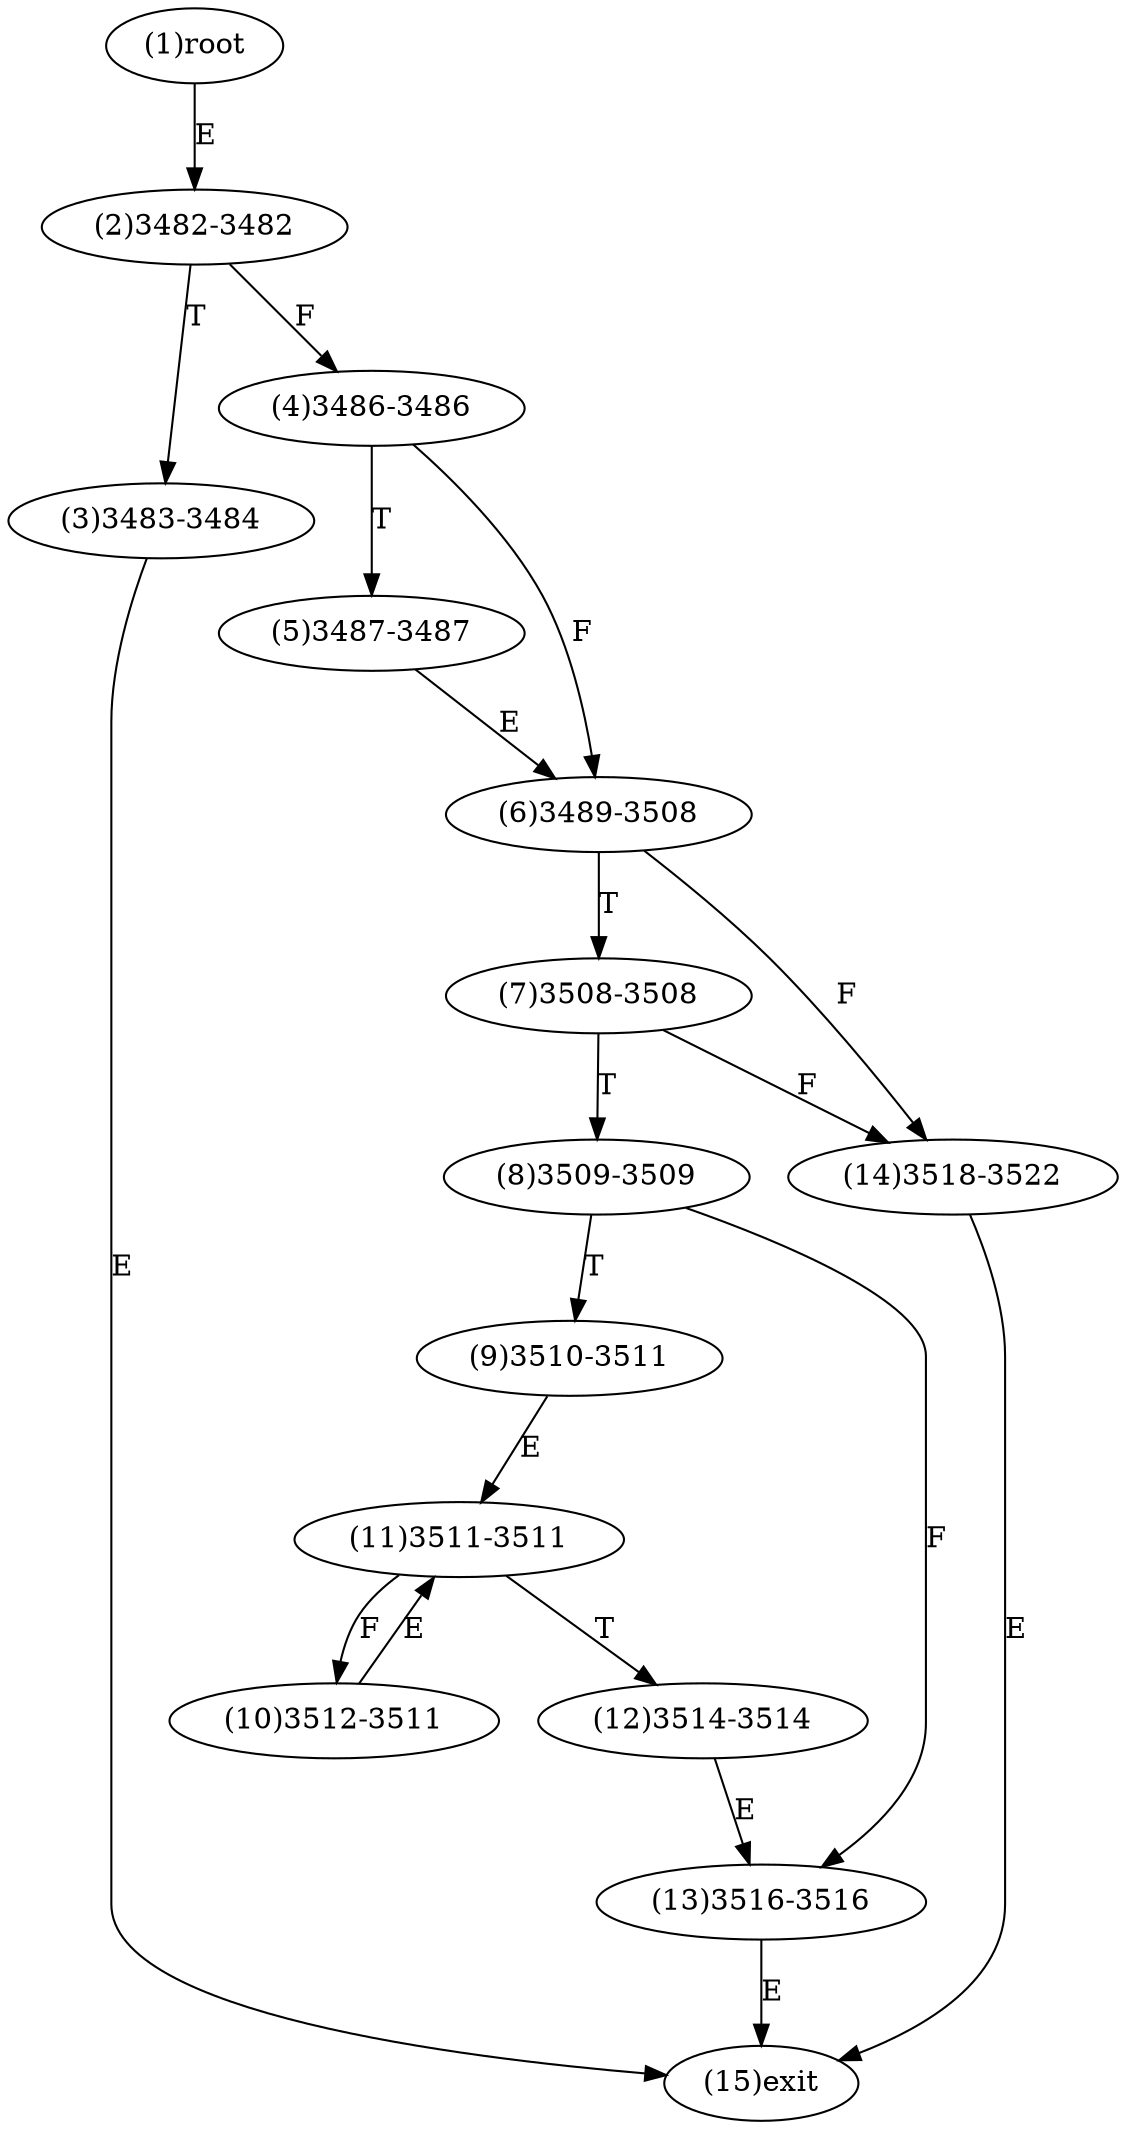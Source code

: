 digraph "" { 
1[ label="(1)root"];
2[ label="(2)3482-3482"];
3[ label="(3)3483-3484"];
4[ label="(4)3486-3486"];
5[ label="(5)3487-3487"];
6[ label="(6)3489-3508"];
7[ label="(7)3508-3508"];
8[ label="(8)3509-3509"];
9[ label="(9)3510-3511"];
10[ label="(10)3512-3511"];
11[ label="(11)3511-3511"];
12[ label="(12)3514-3514"];
13[ label="(13)3516-3516"];
14[ label="(14)3518-3522"];
15[ label="(15)exit"];
1->2[ label="E"];
2->4[ label="F"];
2->3[ label="T"];
3->15[ label="E"];
4->6[ label="F"];
4->5[ label="T"];
5->6[ label="E"];
6->14[ label="F"];
6->7[ label="T"];
7->14[ label="F"];
7->8[ label="T"];
8->13[ label="F"];
8->9[ label="T"];
9->11[ label="E"];
10->11[ label="E"];
11->10[ label="F"];
11->12[ label="T"];
12->13[ label="E"];
13->15[ label="E"];
14->15[ label="E"];
}